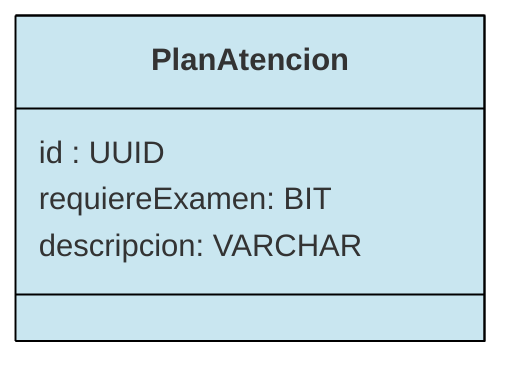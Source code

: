 ---
config:
  layout: elk
  theme: base
  class:
    hideEmptyMembersBox: true
  themeVariables:
    primaryBorderColor: "#000000"
    primaryColor: "#C9E6F0"
---

classDiagram
direction LR


%% Como resultado de una atención, el prestador profesional dará un plan de atención, que indicara solicitudes de examenes y de medicamentos, entre otras cosas.

class PlanAtencion {
  id : UUID
  requiereExamen: BIT
  descripcion: VARCHAR
}

link PlanAtencion "https://build.fhir.org/ig/Minsal-CL/SIGTEv2-IG/StructureDefinition-CarePlanAtenderLE.html"